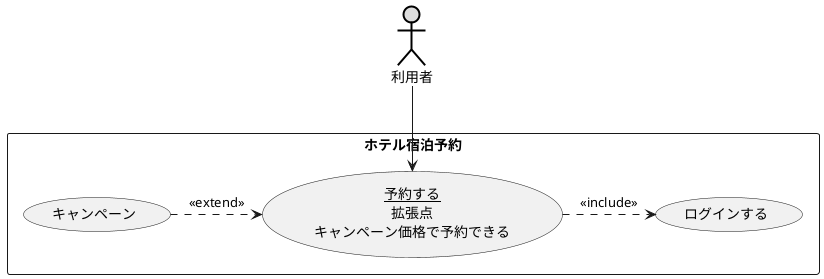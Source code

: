 @startuml ユースケース図
' left to right direction
actor 利用者#DDDDDD;line:black;line.bold;
rectangle ホテル宿泊予約{
usecase キャンペーン
usecase ログインする
usecase (<u>予約する</u>\n拡張点\nキャンペーン価格で予約できる) as input
}
利用者 --> input
キャンペーン .> input : << extend >>
input .> ログインする : << include >>
@enduml

